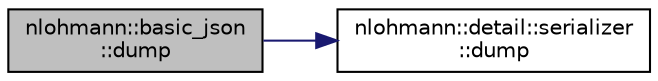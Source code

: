 digraph "nlohmann::basic_json::dump"
{
 // LATEX_PDF_SIZE
  edge [fontname="Helvetica",fontsize="10",labelfontname="Helvetica",labelfontsize="10"];
  node [fontname="Helvetica",fontsize="10",shape=record];
  rankdir="LR";
  Node1 [label="nlohmann::basic_json\l::dump",height=0.2,width=0.4,color="black", fillcolor="grey75", style="filled", fontcolor="black",tooltip="serialization"];
  Node1 -> Node2 [color="midnightblue",fontsize="10",style="solid"];
  Node2 [label="nlohmann::detail::serializer\l::dump",height=0.2,width=0.4,color="black", fillcolor="white", style="filled",URL="$classnlohmann_1_1detail_1_1serializer.html#a95460ebd1a535a543e5a0ec52e00f48b",tooltip="internal implementation of the serialization function"];
}
